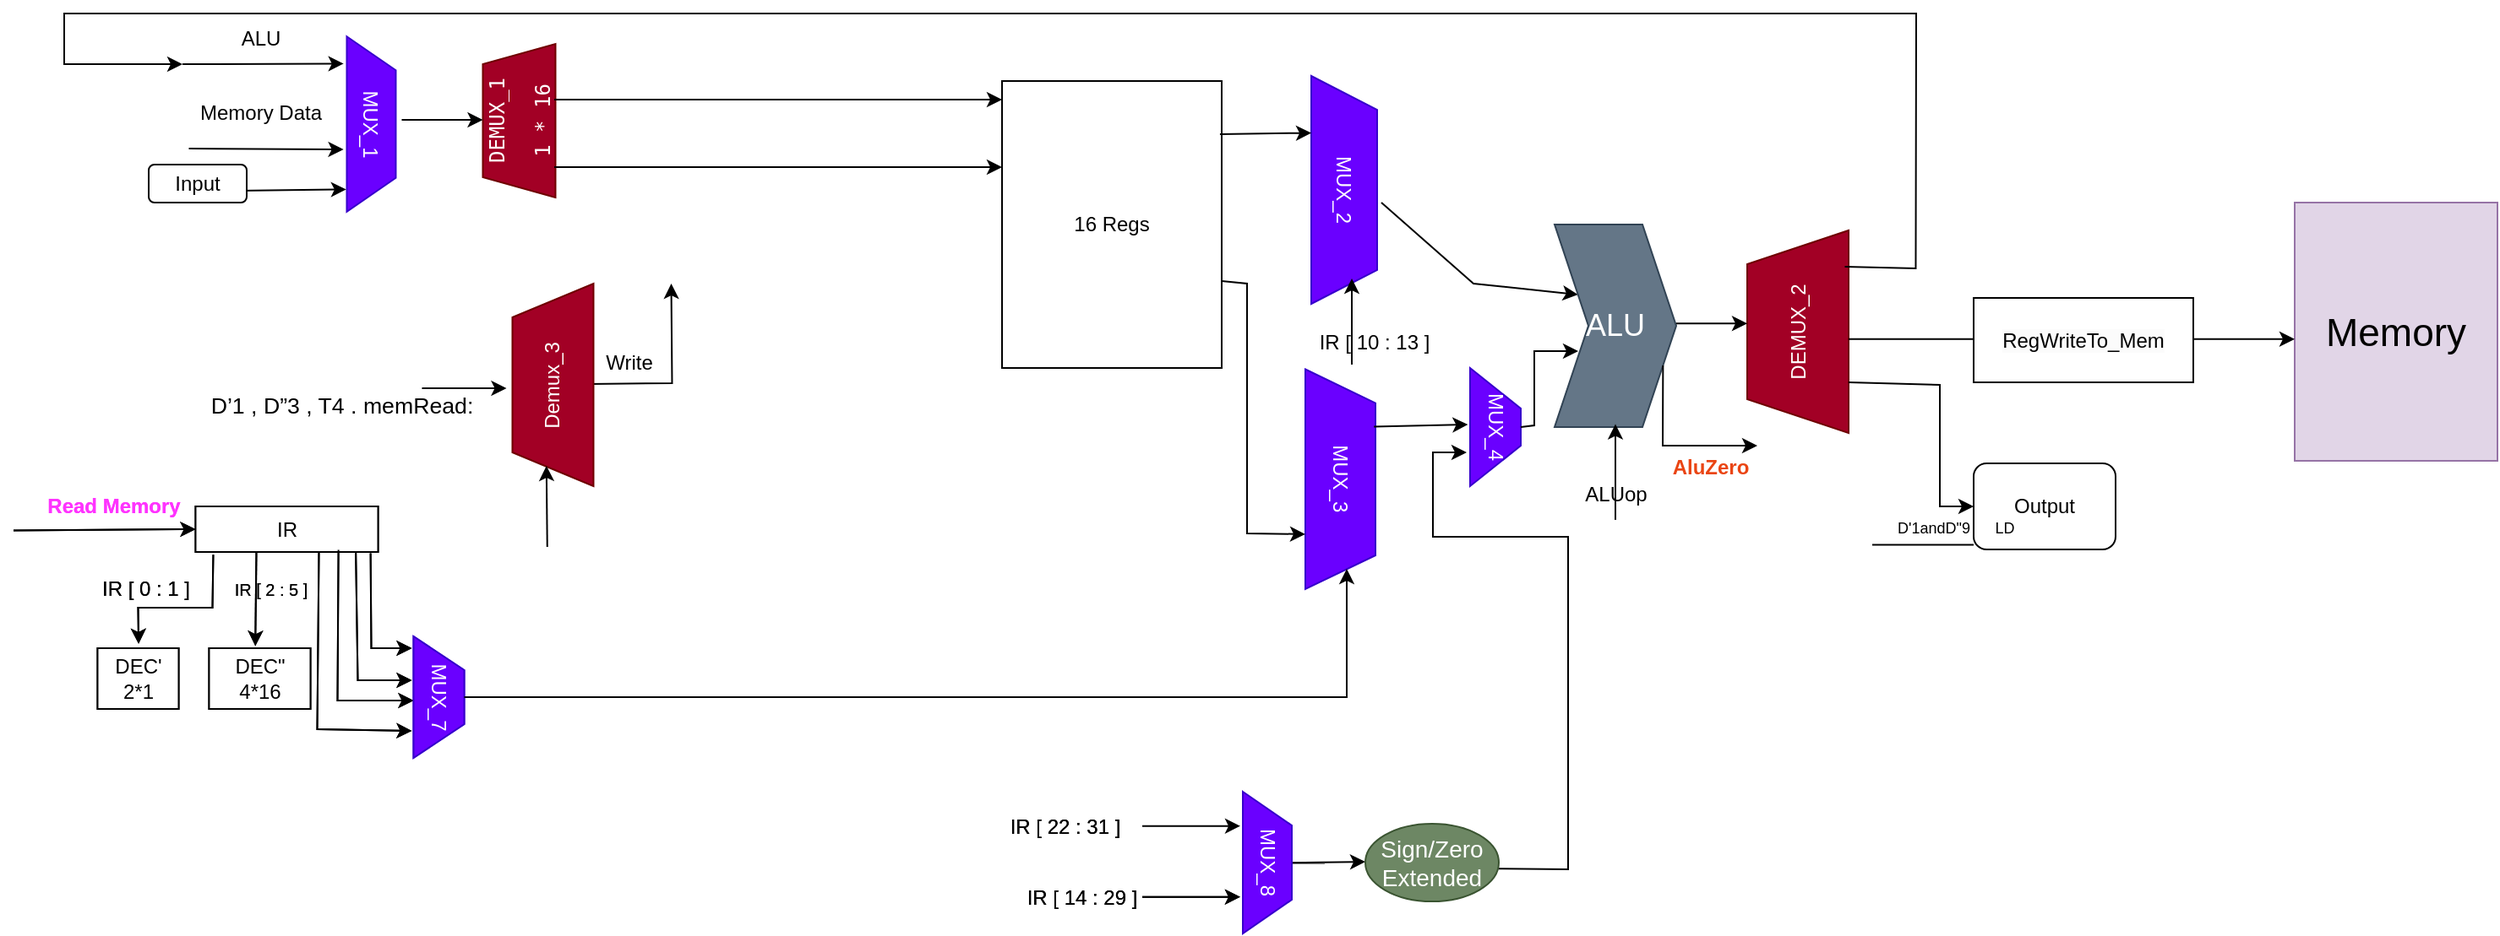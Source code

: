 <mxfile version="22.1.16" type="github">
  <diagram name="Page-1" id="Bb-EMWeqlnFe7wZa1K4K">
    <mxGraphModel dx="1119" dy="1613" grid="1" gridSize="10" guides="1" tooltips="1" connect="1" arrows="1" fold="1" page="1" pageScale="1" pageWidth="1100" pageHeight="850" math="0" shadow="0">
      <root>
        <mxCell id="0" />
        <mxCell id="1" parent="0" />
        <mxCell id="euj-i1NuRjFge6NPLihV-1" value="IR" style="rounded=0;whiteSpace=wrap;html=1;" vertex="1" parent="1">
          <mxGeometry x="147.74" y="-548" width="108" height="27" as="geometry" />
        </mxCell>
        <mxCell id="euj-i1NuRjFge6NPLihV-2" value="" style="endArrow=classic;html=1;rounded=0;exitX=0.095;exitY=1.063;exitDx=0;exitDy=0;exitPerimeter=0;entryX=0;entryY=0.5;entryDx=0;entryDy=0;" edge="1" parent="1" target="euj-i1NuRjFge6NPLihV-1">
          <mxGeometry width="50" height="50" relative="1" as="geometry">
            <mxPoint x="40" y="-533.748" as="sourcePoint" />
            <mxPoint x="147.74" y="-536" as="targetPoint" />
          </mxGeometry>
        </mxCell>
        <mxCell id="euj-i1NuRjFge6NPLihV-3" value="&lt;font color=&quot;#ff33ff&quot;&gt;Read Memory&lt;br&gt;&lt;/font&gt;" style="text;html=1;align=center;verticalAlign=middle;resizable=0;points=[];autosize=1;strokeColor=none;fillColor=none;fontStyle=1" vertex="1" parent="1">
          <mxGeometry x="45.24" y="-560" width="108" height="24" as="geometry" />
        </mxCell>
        <mxCell id="euj-i1NuRjFge6NPLihV-4" value="DEC&#39;&lt;br&gt;2*1" style="rounded=0;whiteSpace=wrap;html=1;" vertex="1" parent="1">
          <mxGeometry x="89.74" y="-464" width="48" height="36" as="geometry" />
        </mxCell>
        <mxCell id="euj-i1NuRjFge6NPLihV-5" value="DEC&quot;&lt;br&gt;4*16" style="rounded=0;whiteSpace=wrap;html=1;" vertex="1" parent="1">
          <mxGeometry x="155.74" y="-464" width="60" height="36" as="geometry" />
        </mxCell>
        <mxCell id="euj-i1NuRjFge6NPLihV-6" value="" style="endArrow=classic;html=1;rounded=0;entryX=0.506;entryY=-0.072;entryDx=0;entryDy=0;entryPerimeter=0;exitX=0.097;exitY=1.059;exitDx=0;exitDy=0;exitPerimeter=0;" edge="1" parent="1" source="euj-i1NuRjFge6NPLihV-1" target="euj-i1NuRjFge6NPLihV-4">
          <mxGeometry width="50" height="50" relative="1" as="geometry">
            <mxPoint x="159.23" y="-521" as="sourcePoint" />
            <mxPoint x="159.23" y="-476" as="targetPoint" />
            <Array as="points">
              <mxPoint x="157.74" y="-488" />
              <mxPoint x="113.74" y="-488" />
            </Array>
          </mxGeometry>
        </mxCell>
        <mxCell id="euj-i1NuRjFge6NPLihV-7" value="" style="endArrow=classic;html=1;rounded=0;exitX=0.611;exitY=1;exitDx=0;exitDy=0;exitPerimeter=0;entryX=0.456;entryY=-0.036;entryDx=0;entryDy=0;entryPerimeter=0;" edge="1" parent="1" target="euj-i1NuRjFge6NPLihV-5">
          <mxGeometry width="50" height="50" relative="1" as="geometry">
            <mxPoint x="183.738" y="-521.0" as="sourcePoint" />
            <mxPoint x="183.75" y="-476" as="targetPoint" />
          </mxGeometry>
        </mxCell>
        <mxCell id="euj-i1NuRjFge6NPLihV-8" value="" style="endArrow=classic;html=1;rounded=0;exitX=0.959;exitY=1.028;exitDx=0;exitDy=0;exitPerimeter=0;entryX=0.12;entryY=1.02;entryDx=0;entryDy=0;entryPerimeter=0;" edge="1" parent="1" source="euj-i1NuRjFge6NPLihV-1">
          <mxGeometry width="50" height="50" relative="1" as="geometry">
            <mxPoint x="231.74" y="-414" as="sourcePoint" />
            <mxPoint x="275.74" y="-464" as="targetPoint" />
            <Array as="points">
              <mxPoint x="251.74" y="-464" />
            </Array>
          </mxGeometry>
        </mxCell>
        <mxCell id="euj-i1NuRjFge6NPLihV-9" value="" style="endArrow=classic;html=1;rounded=0;exitX=0.878;exitY=0.99;exitDx=0;exitDy=0;exitPerimeter=0;entryX=0.391;entryY=1.028;entryDx=0;entryDy=0;entryPerimeter=0;" edge="1" parent="1" source="euj-i1NuRjFge6NPLihV-1">
          <mxGeometry width="50" height="50" relative="1" as="geometry">
            <mxPoint x="231.74" y="-414" as="sourcePoint" />
            <mxPoint x="275.74" y="-445" as="targetPoint" />
            <Array as="points">
              <mxPoint x="243.74" y="-445" />
            </Array>
          </mxGeometry>
        </mxCell>
        <mxCell id="euj-i1NuRjFge6NPLihV-10" value="" style="endArrow=classic;html=1;rounded=0;exitX=0.783;exitY=0.952;exitDx=0;exitDy=0;entryX=0.391;entryY=1.028;entryDx=0;entryDy=0;entryPerimeter=0;exitPerimeter=0;" edge="1" parent="1" source="euj-i1NuRjFge6NPLihV-1">
          <mxGeometry width="50" height="50" relative="1" as="geometry">
            <mxPoint x="243.74" y="-509" as="sourcePoint" />
            <mxPoint x="276.74" y="-433" as="targetPoint" />
            <Array as="points">
              <mxPoint x="231.74" y="-433" />
            </Array>
          </mxGeometry>
        </mxCell>
        <mxCell id="euj-i1NuRjFge6NPLihV-11" value="" style="endArrow=classic;html=1;rounded=0;exitX=0.783;exitY=0.952;exitDx=0;exitDy=0;entryX=0.804;entryY=1.028;entryDx=0;entryDy=0;entryPerimeter=0;exitPerimeter=0;" edge="1" parent="1">
          <mxGeometry width="50" height="50" relative="1" as="geometry">
            <mxPoint x="220.74" y="-521" as="sourcePoint" />
            <mxPoint x="275.74" y="-415" as="targetPoint" />
            <Array as="points">
              <mxPoint x="219.74" y="-416" />
            </Array>
          </mxGeometry>
        </mxCell>
        <mxCell id="euj-i1NuRjFge6NPLihV-12" value="IR [ 0 : 1 ]" style="text;html=1;align=center;verticalAlign=middle;resizable=0;points=[];autosize=1;strokeColor=none;fillColor=none;" vertex="1" parent="1">
          <mxGeometry x="75.74" y="-511" width="84" height="24" as="geometry" />
        </mxCell>
        <mxCell id="euj-i1NuRjFge6NPLihV-13" value="&lt;font style=&quot;font-size: 10px;&quot;&gt;IR [ 2 : 5 ]&lt;/font&gt;" style="text;html=1;align=center;verticalAlign=middle;resizable=0;points=[];autosize=1;strokeColor=none;fillColor=none;rotation=0;" vertex="1" parent="1">
          <mxGeometry x="155.74" y="-511" width="72" height="24" as="geometry" />
        </mxCell>
        <mxCell id="euj-i1NuRjFge6NPLihV-14" value="MUX_7" style="shape=trapezoid;perimeter=trapezoidPerimeter;whiteSpace=wrap;html=1;fixedSize=1;rotation=90;fillColor=#6a00ff;fontColor=#ffffff;strokeColor=#3700CC;" vertex="1" parent="1">
          <mxGeometry x="255.74" y="-450" width="72" height="30" as="geometry" />
        </mxCell>
        <mxCell id="euj-i1NuRjFge6NPLihV-16" value="" style="endArrow=classic;html=1;rounded=0;" edge="1" parent="1">
          <mxGeometry width="50" height="50" relative="1" as="geometry">
            <mxPoint x="708" y="-358.66" as="sourcePoint" />
            <mxPoint x="766" y="-358.66" as="targetPoint" />
          </mxGeometry>
        </mxCell>
        <mxCell id="euj-i1NuRjFge6NPLihV-17" value="" style="endArrow=classic;html=1;rounded=0;" edge="1" parent="1">
          <mxGeometry width="50" height="50" relative="1" as="geometry">
            <mxPoint x="708" y="-316.64" as="sourcePoint" />
            <mxPoint x="766" y="-316.64" as="targetPoint" />
          </mxGeometry>
        </mxCell>
        <mxCell id="euj-i1NuRjFge6NPLihV-18" value="IR [ 14 : 29 ]" style="text;html=1;align=center;verticalAlign=middle;resizable=0;points=[];autosize=1;strokeColor=none;fillColor=none;" vertex="1" parent="1">
          <mxGeometry x="624" y="-327.64" width="96" height="24" as="geometry" />
        </mxCell>
        <mxCell id="euj-i1NuRjFge6NPLihV-20" value="IR [ 22 : 31 ]" style="text;html=1;align=center;verticalAlign=middle;resizable=0;points=[];autosize=1;strokeColor=none;fillColor=none;" vertex="1" parent="1">
          <mxGeometry x="614" y="-370.35" width="96" height="24" as="geometry" />
        </mxCell>
        <mxCell id="euj-i1NuRjFge6NPLihV-21" value="IR" style="rounded=0;whiteSpace=wrap;html=1;" vertex="1" parent="1">
          <mxGeometry x="147.74" y="-548" width="108" height="27" as="geometry" />
        </mxCell>
        <mxCell id="euj-i1NuRjFge6NPLihV-22" value="" style="endArrow=classic;html=1;rounded=0;exitX=0.095;exitY=1.063;exitDx=0;exitDy=0;exitPerimeter=0;entryX=0;entryY=0.5;entryDx=0;entryDy=0;" edge="1" parent="1" target="euj-i1NuRjFge6NPLihV-21">
          <mxGeometry width="50" height="50" relative="1" as="geometry">
            <mxPoint x="40" y="-533.748" as="sourcePoint" />
            <mxPoint x="147.74" y="-536" as="targetPoint" />
          </mxGeometry>
        </mxCell>
        <mxCell id="euj-i1NuRjFge6NPLihV-23" value="&lt;font color=&quot;#ff33ff&quot;&gt;Read Memory&lt;br&gt;&lt;/font&gt;" style="text;html=1;align=center;verticalAlign=middle;resizable=0;points=[];autosize=1;strokeColor=none;fillColor=none;fontStyle=1" vertex="1" parent="1">
          <mxGeometry x="45.24" y="-560" width="108" height="24" as="geometry" />
        </mxCell>
        <mxCell id="euj-i1NuRjFge6NPLihV-24" value="DEC&#39;&lt;br&gt;2*1" style="rounded=0;whiteSpace=wrap;html=1;" vertex="1" parent="1">
          <mxGeometry x="89.74" y="-464" width="48" height="36" as="geometry" />
        </mxCell>
        <mxCell id="euj-i1NuRjFge6NPLihV-25" value="DEC&quot;&lt;br&gt;4*16" style="rounded=0;whiteSpace=wrap;html=1;" vertex="1" parent="1">
          <mxGeometry x="155.74" y="-464" width="60" height="36" as="geometry" />
        </mxCell>
        <mxCell id="euj-i1NuRjFge6NPLihV-26" value="" style="endArrow=classic;html=1;rounded=0;entryX=0.506;entryY=-0.072;entryDx=0;entryDy=0;entryPerimeter=0;exitX=0.097;exitY=1.059;exitDx=0;exitDy=0;exitPerimeter=0;" edge="1" parent="1" source="euj-i1NuRjFge6NPLihV-21" target="euj-i1NuRjFge6NPLihV-24">
          <mxGeometry width="50" height="50" relative="1" as="geometry">
            <mxPoint x="159.23" y="-521" as="sourcePoint" />
            <mxPoint x="159.23" y="-476" as="targetPoint" />
            <Array as="points">
              <mxPoint x="157.74" y="-488" />
              <mxPoint x="113.74" y="-488" />
            </Array>
          </mxGeometry>
        </mxCell>
        <mxCell id="euj-i1NuRjFge6NPLihV-27" value="" style="endArrow=classic;html=1;rounded=0;exitX=0.611;exitY=1;exitDx=0;exitDy=0;exitPerimeter=0;entryX=0.456;entryY=-0.036;entryDx=0;entryDy=0;entryPerimeter=0;" edge="1" parent="1" target="euj-i1NuRjFge6NPLihV-25">
          <mxGeometry width="50" height="50" relative="1" as="geometry">
            <mxPoint x="183.738" y="-521.0" as="sourcePoint" />
            <mxPoint x="183.75" y="-476" as="targetPoint" />
          </mxGeometry>
        </mxCell>
        <mxCell id="euj-i1NuRjFge6NPLihV-28" value="" style="endArrow=classic;html=1;rounded=0;exitX=0.959;exitY=1.028;exitDx=0;exitDy=0;exitPerimeter=0;entryX=0.12;entryY=1.02;entryDx=0;entryDy=0;entryPerimeter=0;" edge="1" parent="1" source="euj-i1NuRjFge6NPLihV-21">
          <mxGeometry width="50" height="50" relative="1" as="geometry">
            <mxPoint x="231.74" y="-414" as="sourcePoint" />
            <mxPoint x="275.74" y="-464" as="targetPoint" />
            <Array as="points">
              <mxPoint x="251.74" y="-464" />
            </Array>
          </mxGeometry>
        </mxCell>
        <mxCell id="euj-i1NuRjFge6NPLihV-29" value="" style="endArrow=classic;html=1;rounded=0;exitX=0.878;exitY=0.99;exitDx=0;exitDy=0;exitPerimeter=0;entryX=0.391;entryY=1.028;entryDx=0;entryDy=0;entryPerimeter=0;" edge="1" parent="1" source="euj-i1NuRjFge6NPLihV-21">
          <mxGeometry width="50" height="50" relative="1" as="geometry">
            <mxPoint x="231.74" y="-414" as="sourcePoint" />
            <mxPoint x="275.74" y="-445" as="targetPoint" />
            <Array as="points">
              <mxPoint x="243.74" y="-445" />
            </Array>
          </mxGeometry>
        </mxCell>
        <mxCell id="euj-i1NuRjFge6NPLihV-30" value="" style="endArrow=classic;html=1;rounded=0;exitX=0.783;exitY=0.952;exitDx=0;exitDy=0;entryX=0.391;entryY=1.028;entryDx=0;entryDy=0;entryPerimeter=0;exitPerimeter=0;" edge="1" parent="1" source="euj-i1NuRjFge6NPLihV-21">
          <mxGeometry width="50" height="50" relative="1" as="geometry">
            <mxPoint x="243.74" y="-509" as="sourcePoint" />
            <mxPoint x="276.74" y="-433" as="targetPoint" />
            <Array as="points">
              <mxPoint x="231.74" y="-433" />
            </Array>
          </mxGeometry>
        </mxCell>
        <mxCell id="euj-i1NuRjFge6NPLihV-31" value="" style="endArrow=classic;html=1;rounded=0;exitX=0.783;exitY=0.952;exitDx=0;exitDy=0;entryX=0.804;entryY=1.028;entryDx=0;entryDy=0;entryPerimeter=0;exitPerimeter=0;" edge="1" parent="1">
          <mxGeometry width="50" height="50" relative="1" as="geometry">
            <mxPoint x="220.74" y="-521" as="sourcePoint" />
            <mxPoint x="275.74" y="-415" as="targetPoint" />
            <Array as="points">
              <mxPoint x="219.74" y="-416" />
            </Array>
          </mxGeometry>
        </mxCell>
        <mxCell id="euj-i1NuRjFge6NPLihV-32" value="IR [ 0 : 1 ]" style="text;html=1;align=center;verticalAlign=middle;resizable=0;points=[];autosize=1;strokeColor=none;fillColor=none;" vertex="1" parent="1">
          <mxGeometry x="75.74" y="-511" width="84" height="24" as="geometry" />
        </mxCell>
        <mxCell id="euj-i1NuRjFge6NPLihV-33" value="&lt;font style=&quot;font-size: 10px;&quot;&gt;IR [ 2 : 5 ]&lt;/font&gt;" style="text;html=1;align=center;verticalAlign=middle;resizable=0;points=[];autosize=1;strokeColor=none;fillColor=none;rotation=0;" vertex="1" parent="1">
          <mxGeometry x="155.74" y="-511" width="72" height="24" as="geometry" />
        </mxCell>
        <mxCell id="euj-i1NuRjFge6NPLihV-34" value="MUX_7" style="shape=trapezoid;perimeter=trapezoidPerimeter;whiteSpace=wrap;html=1;fixedSize=1;rotation=90;fillColor=#6a00ff;fontColor=#ffffff;strokeColor=#3700CC;" vertex="1" parent="1">
          <mxGeometry x="255.74" y="-450" width="72" height="30" as="geometry" />
        </mxCell>
        <mxCell id="euj-i1NuRjFge6NPLihV-35" value="" style="endArrow=classic;html=1;rounded=0;" edge="1" parent="1">
          <mxGeometry width="50" height="50" relative="1" as="geometry">
            <mxPoint x="816" y="-336.79" as="sourcePoint" />
            <mxPoint x="840" y="-337.5" as="targetPoint" />
            <Array as="points">
              <mxPoint x="792" y="-336.79" />
            </Array>
          </mxGeometry>
        </mxCell>
        <mxCell id="euj-i1NuRjFge6NPLihV-37" value="" style="endArrow=classic;html=1;rounded=0;" edge="1" parent="1">
          <mxGeometry width="50" height="50" relative="1" as="geometry">
            <mxPoint x="708" y="-316.64" as="sourcePoint" />
            <mxPoint x="766" y="-316.64" as="targetPoint" />
          </mxGeometry>
        </mxCell>
        <mxCell id="euj-i1NuRjFge6NPLihV-38" value="IR [ 14 : 29 ]" style="text;html=1;align=center;verticalAlign=middle;resizable=0;points=[];autosize=1;strokeColor=none;fillColor=none;" vertex="1" parent="1">
          <mxGeometry x="624" y="-327.64" width="96" height="24" as="geometry" />
        </mxCell>
        <mxCell id="euj-i1NuRjFge6NPLihV-39" value="&lt;font style=&quot;font-size: 14px;&quot;&gt;Sign/Zero Extended&lt;/font&gt;" style="ellipse;whiteSpace=wrap;html=1;fillColor=#6d8764;strokeColor=#3A5431;fontColor=#ffffff;" vertex="1" parent="1">
          <mxGeometry x="840" y="-360" width="79" height="46" as="geometry" />
        </mxCell>
        <mxCell id="euj-i1NuRjFge6NPLihV-40" value="IR [ 22 : 31 ]" style="text;html=1;align=center;verticalAlign=middle;resizable=0;points=[];autosize=1;strokeColor=none;fillColor=none;" vertex="1" parent="1">
          <mxGeometry x="614" y="-370.35" width="96" height="24" as="geometry" />
        </mxCell>
        <mxCell id="euj-i1NuRjFge6NPLihV-41" value="MUX_8" style="shape=trapezoid;perimeter=trapezoidPerimeter;whiteSpace=wrap;html=1;fixedSize=1;rotation=90;fillColor=#6a00ff;fontColor=#ffffff;strokeColor=#3700CC;" vertex="1" parent="1">
          <mxGeometry x="740" y="-351.5" width="84" height="29" as="geometry" />
        </mxCell>
        <mxCell id="euj-i1NuRjFge6NPLihV-44" value="" style="rounded=0;whiteSpace=wrap;html=1;" vertex="1" parent="1">
          <mxGeometry x="625" y="-800" width="130" height="170" as="geometry" />
        </mxCell>
        <mxCell id="euj-i1NuRjFge6NPLihV-45" value="16 Regs" style="text;html=1;strokeColor=none;fillColor=none;align=center;verticalAlign=middle;whiteSpace=wrap;rounded=0;" vertex="1" parent="1">
          <mxGeometry x="660" y="-730" width="60" height="30" as="geometry" />
        </mxCell>
        <mxCell id="euj-i1NuRjFge6NPLihV-52" value="" style="endArrow=none;html=1;rounded=0;" edge="1" parent="1">
          <mxGeometry width="50" height="50" relative="1" as="geometry">
            <mxPoint x="915" y="-600.5" as="sourcePoint" />
            <mxPoint x="915" y="-600.5" as="targetPoint" />
            <Array as="points" />
          </mxGeometry>
        </mxCell>
        <mxCell id="euj-i1NuRjFge6NPLihV-57" value="MUX_2" style="shape=trapezoid;perimeter=trapezoidPerimeter;whiteSpace=wrap;html=1;fixedSize=1;rotation=90;fillColor=#6a00ff;fontColor=#ffffff;strokeColor=#3700CC;" vertex="1" parent="1">
          <mxGeometry x="760" y="-755" width="135" height="39" as="geometry" />
        </mxCell>
        <mxCell id="euj-i1NuRjFge6NPLihV-58" value="MUX_3" style="shape=trapezoid;perimeter=trapezoidPerimeter;whiteSpace=wrap;html=1;fixedSize=1;rotation=90;fillColor=#6a00ff;fontColor=#ffffff;strokeColor=#3700CC;" vertex="1" parent="1">
          <mxGeometry x="760.12" y="-584.87" width="130.25" height="41.5" as="geometry" />
        </mxCell>
        <mxCell id="euj-i1NuRjFge6NPLihV-59" value="" style="endArrow=classic;html=1;rounded=0;entryX=0;entryY=0.25;entryDx=0;entryDy=0;" edge="1" parent="1" target="euj-i1NuRjFge6NPLihV-61">
          <mxGeometry width="50" height="50" relative="1" as="geometry">
            <mxPoint x="849.5" y="-728" as="sourcePoint" />
            <mxPoint x="957" y="-692" as="targetPoint" />
            <Array as="points">
              <mxPoint x="904" y="-680" />
            </Array>
          </mxGeometry>
        </mxCell>
        <mxCell id="euj-i1NuRjFge6NPLihV-60" value="" style="endArrow=classic;html=1;rounded=0;entryX=0.479;entryY=1.044;entryDx=0;entryDy=0;entryPerimeter=0;exitX=0.211;exitY=0.021;exitDx=0;exitDy=0;exitPerimeter=0;" edge="1" parent="1" target="euj-i1NuRjFge6NPLihV-68">
          <mxGeometry width="50" height="50" relative="1" as="geometry">
            <mxPoint x="845.124" y="-595.202" as="sourcePoint" />
            <mxPoint x="904.55" y="-596" as="targetPoint" />
            <Array as="points" />
          </mxGeometry>
        </mxCell>
        <mxCell id="euj-i1NuRjFge6NPLihV-61" value="&lt;font style=&quot;font-size: 18px;&quot;&gt;ALU&lt;/font&gt;" style="shape=step;perimeter=stepPerimeter;whiteSpace=wrap;html=1;fixedSize=1;fillColor=#647687;fontColor=#ffffff;strokeColor=#314354;" vertex="1" parent="1">
          <mxGeometry x="952" y="-715" width="72" height="120" as="geometry" />
        </mxCell>
        <mxCell id="euj-i1NuRjFge6NPLihV-62" value="DEMUX_2" style="shape=trapezoid;perimeter=trapezoidPerimeter;whiteSpace=wrap;html=1;fixedSize=1;rotation=-90;fillColor=#a20025;fontColor=#ffffff;strokeColor=#6F0000;" vertex="1" parent="1">
          <mxGeometry x="1036" y="-681.5" width="120" height="60" as="geometry" />
        </mxCell>
        <mxCell id="euj-i1NuRjFge6NPLihV-63" value="" style="endArrow=classic;html=1;rounded=0;" edge="1" parent="1">
          <mxGeometry width="50" height="50" relative="1" as="geometry">
            <mxPoint x="1024" y="-656.36" as="sourcePoint" />
            <mxPoint x="1066" y="-656.36" as="targetPoint" />
          </mxGeometry>
        </mxCell>
        <mxCell id="euj-i1NuRjFge6NPLihV-64" value="" style="endArrow=classic;html=1;rounded=0;" edge="1" parent="1">
          <mxGeometry width="50" height="50" relative="1" as="geometry">
            <mxPoint x="832" y="-632" as="sourcePoint" />
            <mxPoint x="832" y="-683" as="targetPoint" />
          </mxGeometry>
        </mxCell>
        <mxCell id="euj-i1NuRjFge6NPLihV-67" value="Output" style="rounded=1;whiteSpace=wrap;html=1;" vertex="1" parent="1">
          <mxGeometry x="1200" y="-573.5" width="84" height="51" as="geometry" />
        </mxCell>
        <mxCell id="euj-i1NuRjFge6NPLihV-68" value="MUX_4" style="shape=trapezoid;perimeter=trapezoidPerimeter;whiteSpace=wrap;html=1;fixedSize=1;rotation=90;size=24;fillColor=#6a00ff;fontColor=#ffffff;strokeColor=#3700CC;" vertex="1" parent="1">
          <mxGeometry x="882" y="-610" width="70" height="30" as="geometry" />
        </mxCell>
        <mxCell id="euj-i1NuRjFge6NPLihV-69" value="" style="endArrow=classic;html=1;rounded=0;exitX=0.5;exitY=0;exitDx=0;exitDy=0;" edge="1" parent="1" source="euj-i1NuRjFge6NPLihV-68">
          <mxGeometry width="50" height="50" relative="1" as="geometry">
            <mxPoint x="916" y="-590" as="sourcePoint" />
            <mxPoint x="966" y="-640" as="targetPoint" />
            <Array as="points">
              <mxPoint x="940" y="-596" />
              <mxPoint x="940" y="-640" />
            </Array>
          </mxGeometry>
        </mxCell>
        <mxCell id="euj-i1NuRjFge6NPLihV-70" value="" style="endArrow=none;html=1;rounded=0;" edge="1" parent="1">
          <mxGeometry width="50" height="50" relative="1" as="geometry">
            <mxPoint x="856" y="-596" as="sourcePoint" />
            <mxPoint x="856" y="-596" as="targetPoint" />
            <Array as="points" />
          </mxGeometry>
        </mxCell>
        <mxCell id="euj-i1NuRjFge6NPLihV-71" value="" style="endArrow=none;html=1;rounded=0;" edge="1" parent="1">
          <mxGeometry width="50" height="50" relative="1" as="geometry">
            <mxPoint x="1140" y="-525.25" as="sourcePoint" />
            <mxPoint x="1200" y="-525.25" as="targetPoint" />
          </mxGeometry>
        </mxCell>
        <mxCell id="euj-i1NuRjFge6NPLihV-72" value="&lt;font style=&quot;font-size: 9px;&quot;&gt;D&#39;1andD&quot;9&lt;/font&gt;" style="text;html=1;align=center;verticalAlign=middle;resizable=0;points=[];autosize=1;strokeColor=none;fillColor=none;" vertex="1" parent="1">
          <mxGeometry x="1140" y="-548" width="72" height="24" as="geometry" />
        </mxCell>
        <mxCell id="euj-i1NuRjFge6NPLihV-73" value="&lt;font style=&quot;font-size: 9px;&quot;&gt;LD&lt;/font&gt;" style="text;html=1;align=center;verticalAlign=middle;resizable=0;points=[];autosize=1;strokeColor=none;fillColor=none;" vertex="1" parent="1">
          <mxGeometry x="1200" y="-548" width="36" height="24" as="geometry" />
        </mxCell>
        <mxCell id="euj-i1NuRjFge6NPLihV-74" value="" style="endArrow=classic;html=1;rounded=0;" edge="1" parent="1">
          <mxGeometry width="50" height="50" relative="1" as="geometry">
            <mxPoint x="988" y="-540" as="sourcePoint" />
            <mxPoint x="988" y="-596.75" as="targetPoint" />
            <Array as="points">
              <mxPoint x="988" y="-547" />
            </Array>
          </mxGeometry>
        </mxCell>
        <mxCell id="euj-i1NuRjFge6NPLihV-75" value="ALUop" style="text;html=1;align=center;verticalAlign=middle;resizable=0;points=[];autosize=1;strokeColor=none;fillColor=none;" vertex="1" parent="1">
          <mxGeometry x="958" y="-567.37" width="60" height="24" as="geometry" />
        </mxCell>
        <mxCell id="euj-i1NuRjFge6NPLihV-76" value="" style="endArrow=classic;html=1;rounded=0;exitX=1;exitY=0.75;exitDx=0;exitDy=0;" edge="1" parent="1" source="euj-i1NuRjFge6NPLihV-61">
          <mxGeometry width="50" height="50" relative="1" as="geometry">
            <mxPoint x="1036" y="-618" as="sourcePoint" />
            <mxPoint x="1072" y="-584" as="targetPoint" />
            <Array as="points">
              <mxPoint x="1016" y="-584" />
            </Array>
          </mxGeometry>
        </mxCell>
        <mxCell id="euj-i1NuRjFge6NPLihV-77" value="&lt;b&gt;&lt;font color=&quot;#ea4513&quot;&gt;AluZero&lt;/font&gt;&lt;/b&gt;" style="text;html=1;align=center;verticalAlign=middle;resizable=0;points=[];autosize=1;strokeColor=none;fillColor=none;" vertex="1" parent="1">
          <mxGeometry x="1009" y="-586" width="70" height="30" as="geometry" />
        </mxCell>
        <mxCell id="euj-i1NuRjFge6NPLihV-78" value="" style="endArrow=classic;html=1;rounded=0;exitX=0.992;exitY=0.185;exitDx=0;exitDy=0;entryX=0.25;entryY=1;entryDx=0;entryDy=0;exitPerimeter=0;" edge="1" parent="1" source="euj-i1NuRjFge6NPLihV-44" target="euj-i1NuRjFge6NPLihV-57">
          <mxGeometry width="50" height="50" relative="1" as="geometry">
            <mxPoint x="740" y="-690" as="sourcePoint" />
            <mxPoint x="790" y="-740" as="targetPoint" />
          </mxGeometry>
        </mxCell>
        <mxCell id="euj-i1NuRjFge6NPLihV-79" value="" style="endArrow=classic;html=1;rounded=0;exitX=0.992;exitY=0.185;exitDx=0;exitDy=0;entryX=0.75;entryY=1;entryDx=0;entryDy=0;exitPerimeter=0;" edge="1" parent="1" target="euj-i1NuRjFge6NPLihV-58">
          <mxGeometry width="50" height="50" relative="1" as="geometry">
            <mxPoint x="755" y="-681.5" as="sourcePoint" />
            <mxPoint x="809" y="-681.5" as="targetPoint" />
            <Array as="points">
              <mxPoint x="770" y="-680" />
              <mxPoint x="770" y="-532" />
            </Array>
          </mxGeometry>
        </mxCell>
        <mxCell id="euj-i1NuRjFge6NPLihV-80" value="IR [ 10 : 13 ]" style="text;html=1;align=center;verticalAlign=middle;resizable=0;points=[];autosize=1;strokeColor=none;fillColor=none;rotation=0;" vertex="1" parent="1">
          <mxGeometry x="800.37" y="-660" width="90" height="30" as="geometry" />
        </mxCell>
        <mxCell id="euj-i1NuRjFge6NPLihV-81" value="" style="endArrow=classic;html=1;rounded=0;exitX=0.5;exitY=0;exitDx=0;exitDy=0;" edge="1" parent="1" source="euj-i1NuRjFge6NPLihV-34">
          <mxGeometry width="50" height="50" relative="1" as="geometry">
            <mxPoint x="790" y="-103" as="sourcePoint" />
            <mxPoint x="829" y="-511" as="targetPoint" />
            <Array as="points">
              <mxPoint x="829" y="-435" />
            </Array>
          </mxGeometry>
        </mxCell>
        <mxCell id="euj-i1NuRjFge6NPLihV-84" value="" style="endArrow=classic;html=1;rounded=0;" edge="1" parent="1">
          <mxGeometry width="50" height="50" relative="1" as="geometry">
            <mxPoint x="919" y="-333.35" as="sourcePoint" />
            <mxPoint x="900" y="-580" as="targetPoint" />
            <Array as="points">
              <mxPoint x="960" y="-333" />
              <mxPoint x="960" y="-530" />
              <mxPoint x="880" y="-530" />
              <mxPoint x="880" y="-580" />
            </Array>
          </mxGeometry>
        </mxCell>
        <mxCell id="euj-i1NuRjFge6NPLihV-85" value="&lt;font style=&quot;font-size: 23px;&quot;&gt;Memory&lt;/font&gt;" style="rounded=0;whiteSpace=wrap;html=1;fillColor=#e1d5e7;strokeColor=#9673a6;" vertex="1" parent="1">
          <mxGeometry x="1390" y="-728" width="120" height="153" as="geometry" />
        </mxCell>
        <mxCell id="euj-i1NuRjFge6NPLihV-86" value="" style="endArrow=classic;html=1;rounded=0;exitX=0.5;exitY=1;exitDx=0;exitDy=0;entryX=0;entryY=0.5;entryDx=0;entryDy=0;" edge="1" parent="1">
          <mxGeometry width="50" height="50" relative="1" as="geometry">
            <mxPoint x="1126" y="-647.12" as="sourcePoint" />
            <mxPoint x="1390" y="-647.12" as="targetPoint" />
          </mxGeometry>
        </mxCell>
        <mxCell id="euj-i1NuRjFge6NPLihV-88" value="" style="endArrow=classic;html=1;rounded=0;exitX=0.75;exitY=1;exitDx=0;exitDy=0;" edge="1" parent="1">
          <mxGeometry width="50" height="50" relative="1" as="geometry">
            <mxPoint x="1123.74" y="-690" as="sourcePoint" />
            <mxPoint x="140" y="-810" as="targetPoint" />
            <Array as="points">
              <mxPoint x="1165.74" y="-689" />
              <mxPoint x="1166" y="-840" />
              <mxPoint x="70" y="-840" />
              <mxPoint x="70" y="-810" />
            </Array>
          </mxGeometry>
        </mxCell>
        <mxCell id="euj-i1NuRjFge6NPLihV-89" value="&lt;meta charset=&quot;utf-8&quot;&gt;&lt;span style=&quot;color: rgb(0, 0, 0); font-family: Helvetica; font-size: 12px; font-style: normal; font-variant-ligatures: normal; font-variant-caps: normal; font-weight: 400; letter-spacing: normal; orphans: 2; text-align: center; text-indent: 0px; text-transform: none; widows: 2; word-spacing: 0px; -webkit-text-stroke-width: 0px; background-color: rgb(251, 251, 251); text-decoration-thickness: initial; text-decoration-style: initial; text-decoration-color: initial; float: none; display: inline !important;&quot;&gt;RegWriteTo_Mem&lt;/span&gt;" style="rounded=0;whiteSpace=wrap;html=1;" vertex="1" parent="1">
          <mxGeometry x="1200" y="-671.5" width="130" height="50" as="geometry" />
        </mxCell>
        <mxCell id="euj-i1NuRjFge6NPLihV-90" value="" style="endArrow=classic;html=1;rounded=0;entryX=0;entryY=0.5;entryDx=0;entryDy=0;exitX=0.25;exitY=1;exitDx=0;exitDy=0;" edge="1" parent="1" source="euj-i1NuRjFge6NPLihV-62" target="euj-i1NuRjFge6NPLihV-67">
          <mxGeometry width="50" height="50" relative="1" as="geometry">
            <mxPoint x="1030" y="-630" as="sourcePoint" />
            <mxPoint x="1080" y="-680" as="targetPoint" />
            <Array as="points">
              <mxPoint x="1180" y="-620" />
              <mxPoint x="1180" y="-548" />
            </Array>
          </mxGeometry>
        </mxCell>
        <mxCell id="euj-i1NuRjFge6NPLihV-91" value="" style="endArrow=classic;html=1;rounded=0;entryX=0.645;entryY=1.067;entryDx=0;entryDy=0;entryPerimeter=0;" edge="1" parent="1" target="euj-i1NuRjFge6NPLihV-98">
          <mxGeometry width="50" height="50" relative="1" as="geometry">
            <mxPoint x="143.74" y="-760" as="sourcePoint" />
            <mxPoint x="227.74" y="-759.58" as="targetPoint" />
          </mxGeometry>
        </mxCell>
        <mxCell id="euj-i1NuRjFge6NPLihV-92" value="&lt;pre&gt;&lt;font style=&quot;font-size: 12px;&quot;&gt;DEMUX_1&lt;/font&gt;&lt;/pre&gt;&lt;pre&gt;&lt;font style=&quot;font-size: 12px;&quot;&gt;1 * 16&lt;/font&gt;&lt;/pre&gt;" style="shape=trapezoid;perimeter=trapezoidPerimeter;whiteSpace=wrap;html=1;fixedSize=1;rotation=-90;size=12;fillColor=#a20025;fontColor=#ffffff;strokeColor=#6F0000;" vertex="1" parent="1">
          <mxGeometry x="293.74" y="-798" width="91" height="43" as="geometry" />
        </mxCell>
        <mxCell id="euj-i1NuRjFge6NPLihV-93" value="" style="endArrow=classic;html=1;rounded=0;entryX=0;entryY=0;entryDx=0;entryDy=0;" edge="1" parent="1">
          <mxGeometry width="50" height="50" relative="1" as="geometry">
            <mxPoint x="360" y="-789" as="sourcePoint" />
            <mxPoint x="625" y="-789" as="targetPoint" />
          </mxGeometry>
        </mxCell>
        <mxCell id="euj-i1NuRjFge6NPLihV-94" value="Memory Data" style="text;html=1;align=center;verticalAlign=middle;resizable=0;points=[];autosize=1;strokeColor=none;fillColor=none;" vertex="1" parent="1">
          <mxGeometry x="135.74" y="-796" width="100" height="30" as="geometry" />
        </mxCell>
        <mxCell id="euj-i1NuRjFge6NPLihV-95" value="" style="endArrow=classic;html=1;rounded=0;entryX=0.155;entryY=1.065;entryDx=0;entryDy=0;entryPerimeter=0;" edge="1" parent="1" target="euj-i1NuRjFge6NPLihV-98">
          <mxGeometry width="50" height="50" relative="1" as="geometry">
            <mxPoint x="140" y="-810" as="sourcePoint" />
            <mxPoint x="230" y="-810" as="targetPoint" />
          </mxGeometry>
        </mxCell>
        <mxCell id="euj-i1NuRjFge6NPLihV-96" value="ALU" style="text;html=1;align=center;verticalAlign=middle;resizable=0;points=[];autosize=1;strokeColor=none;fillColor=none;" vertex="1" parent="1">
          <mxGeometry x="161.74" y="-837" width="48" height="24" as="geometry" />
        </mxCell>
        <mxCell id="euj-i1NuRjFge6NPLihV-97" value="" style="endArrow=classic;html=1;rounded=0;" edge="1" parent="1">
          <mxGeometry width="50" height="50" relative="1" as="geometry">
            <mxPoint x="360" y="-749" as="sourcePoint" />
            <mxPoint x="625" y="-749" as="targetPoint" />
            <Array as="points">
              <mxPoint x="435" y="-749" />
            </Array>
          </mxGeometry>
        </mxCell>
        <mxCell id="euj-i1NuRjFge6NPLihV-98" value="MUX_1" style="shape=trapezoid;perimeter=trapezoidPerimeter;whiteSpace=wrap;html=1;fixedSize=1;rotation=90;fillColor=#6a00ff;fontColor=#ffffff;strokeColor=#3700CC;" vertex="1" parent="1">
          <mxGeometry x="199.87" y="-789" width="103.74" height="29" as="geometry" />
        </mxCell>
        <mxCell id="euj-i1NuRjFge6NPLihV-99" value="" style="endArrow=classic;html=1;rounded=0;" edge="1" parent="1">
          <mxGeometry width="50" height="50" relative="1" as="geometry">
            <mxPoint x="269.74" y="-777" as="sourcePoint" />
            <mxPoint x="317.74" y="-777" as="targetPoint" />
          </mxGeometry>
        </mxCell>
        <mxCell id="euj-i1NuRjFge6NPLihV-100" value="" style="endArrow=classic;html=1;rounded=0;entryX=0.873;entryY=1.011;entryDx=0;entryDy=0;entryPerimeter=0;" edge="1" parent="1" target="euj-i1NuRjFge6NPLihV-98">
          <mxGeometry width="50" height="50" relative="1" as="geometry">
            <mxPoint x="171.74" y="-735" as="sourcePoint" />
            <mxPoint x="221.74" y="-735" as="targetPoint" />
          </mxGeometry>
        </mxCell>
        <mxCell id="euj-i1NuRjFge6NPLihV-101" value="" style="endArrow=classic;html=1;rounded=0;exitX=0.5;exitY=0;exitDx=0;exitDy=0;" edge="1" parent="1" source="euj-i1NuRjFge6NPLihV-103">
          <mxGeometry width="50" height="50" relative="1" as="geometry">
            <mxPoint x="379.24" y="-630" as="sourcePoint" />
            <mxPoint x="429.24" y="-680" as="targetPoint" />
            <Array as="points">
              <mxPoint x="429.74" y="-621" />
            </Array>
          </mxGeometry>
        </mxCell>
        <mxCell id="euj-i1NuRjFge6NPLihV-102" value="Write" style="text;html=1;align=center;verticalAlign=middle;resizable=0;points=[];autosize=1;strokeColor=none;fillColor=none;" vertex="1" parent="1">
          <mxGeometry x="373.74" y="-644.75" width="60" height="24" as="geometry" />
        </mxCell>
        <mxCell id="euj-i1NuRjFge6NPLihV-103" value="Demux_3" style="shape=trapezoid;perimeter=trapezoidPerimeter;whiteSpace=wrap;html=1;fixedSize=1;rotation=-90;fillColor=#a20025;fontColor=#ffffff;strokeColor=#6F0000;" vertex="1" parent="1">
          <mxGeometry x="299.24" y="-644" width="120" height="48" as="geometry" />
        </mxCell>
        <mxCell id="euj-i1NuRjFge6NPLihV-104" value="" style="endArrow=classic;html=1;rounded=0;" edge="1" parent="1">
          <mxGeometry width="50" height="50" relative="1" as="geometry">
            <mxPoint x="281.74" y="-618" as="sourcePoint" />
            <mxPoint x="331.74" y="-618" as="targetPoint" />
          </mxGeometry>
        </mxCell>
        <mxCell id="euj-i1NuRjFge6NPLihV-105" value="" style="endArrow=classic;html=1;rounded=0;" edge="1" parent="1">
          <mxGeometry width="50" height="50" relative="1" as="geometry">
            <mxPoint x="355.88" y="-524" as="sourcePoint" />
            <mxPoint x="355.38" y="-572" as="targetPoint" />
          </mxGeometry>
        </mxCell>
        <mxCell id="euj-i1NuRjFge6NPLihV-106" value="&lt;meta charset=&quot;utf-8&quot;&gt;&lt;b id=&quot;docs-internal-guid-8bd9b326-7fff-f22a-ad19-f83c944f68d6&quot; style=&quot;font-weight:normal;&quot;&gt;&lt;span style=&quot;font-size: 10pt; font-family: Arial, sans-serif; color: rgb(0, 0, 0); background-color: transparent; font-weight: 400; font-style: normal; font-variant: normal; text-decoration: none; vertical-align: baseline;&quot;&gt;D’1 , D”3 , T4 . memRead:&lt;/span&gt;&lt;/b&gt;" style="text;html=1;align=center;verticalAlign=middle;resizable=0;points=[];autosize=1;strokeColor=none;fillColor=none;" vertex="1" parent="1">
          <mxGeometry x="143.74" y="-626" width="180" height="36" as="geometry" />
        </mxCell>
        <mxCell id="euj-i1NuRjFge6NPLihV-107" value="Input" style="rounded=1;whiteSpace=wrap;html=1;" vertex="1" parent="1">
          <mxGeometry x="120" y="-750.5" width="58" height="22.5" as="geometry" />
        </mxCell>
      </root>
    </mxGraphModel>
  </diagram>
</mxfile>
